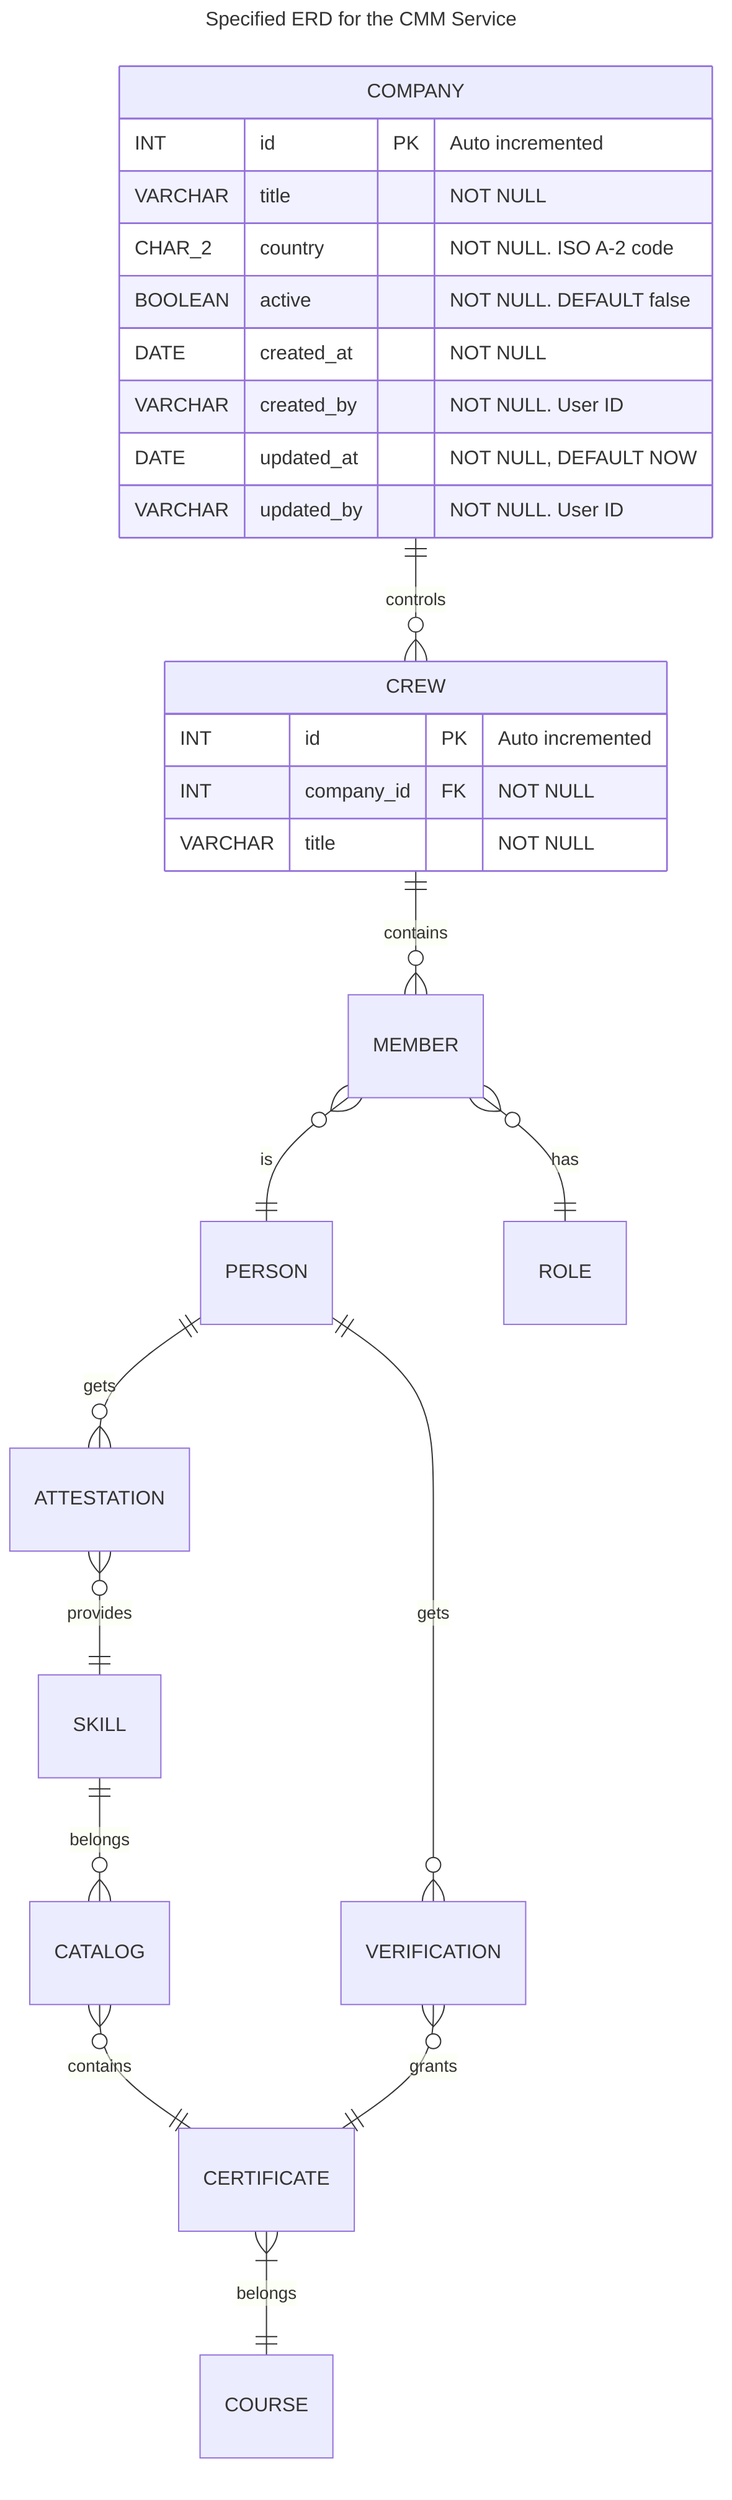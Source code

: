 ---
title: Specified ERD for the CMM Service
---
erDiagram
  COMPANY ||--O{ CREW : controls
  CREW ||--O{ MEMBER : contains
  MEMBER }O--|| PERSON  : is
  MEMBER }O--|| ROLE  : has
  PERSON ||--O{ ATTESTATION  : gets
  PERSON ||--O{ VERIFICATION  : gets
  ATTESTATION }O--|| SKILL  : provides
  SKILL ||--O{ CATALOG  : belongs
  CATALOG }O--|| CERTIFICATE  : contains
  VERIFICATION }O--|| CERTIFICATE  : grants
  CERTIFICATE }|--|| COURSE : belongs
  COMPANY {
    INT id PK "Auto incremented"
    VARCHAR title "NOT NULL"
    CHAR_2 country "NOT NULL. ISO A-2 code"
    BOOLEAN active "NOT NULL. DEFAULT false"
    DATE created_at "NOT NULL"
    VARCHAR created_by "NOT NULL. User ID"
    DATE updated_at "NOT NULL, DEFAULT NOW"
    VARCHAR updated_by "NOT NULL. User ID"
  }
  CREW {
    INT id PK "Auto incremented"
    INT company_id FK "NOT NULL"
    VARCHAR title "NOT NULL"
  }